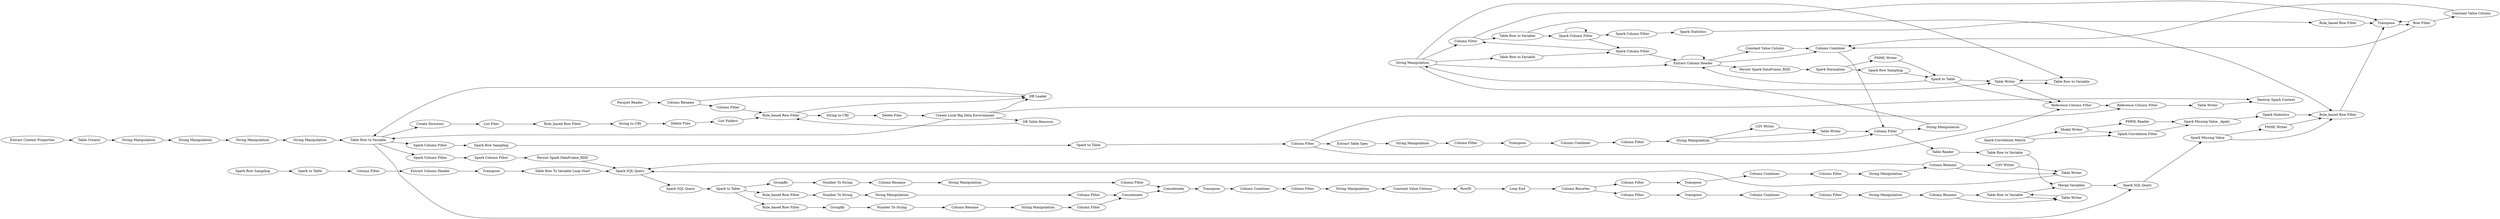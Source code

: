 digraph {
	1702 -> 1705
	1596 -> 1598
	35 -> 43
	1835 -> 1836
	1704 -> 1704
	1774 -> 1671
	71 -> 72
	57 -> 58
	1777 -> 1610
	59 -> 60
	54 -> 92
	1698 -> 1620
	1855 -> 1849
	40 -> 41
	1853 -> 1854
	1735 -> 1690
	28 -> 1862
	1700 -> 1699
	1700 -> 1692
	1782 -> 77
	1612 -> 1523
	51 -> 53
	1616 -> 1619
	69 -> 80
	1614 -> 1615
	1726 -> 1727
	1872 -> 1789
	1699 -> 1671
	33 -> 34
	1616 -> 1785
	1856 -> 1850
	1611 -> 1612
	72 -> 73
	1836 -> 1866
	82 -> 83
	1704 -> 1706
	34 -> 68
	1841 -> 1844
	1693 -> 1620
	90 -> 88
	75 -> 78
	1702 -> 1834
	44 -> 52
	1613 -> 1614
	80 -> 81
	1873 -> 1790
	85 -> 90
	1790 -> 1834
	65 -> 66
	42 -> 46
	47 -> 91
	1727 -> 1734
	77 -> 1774
	1706 -> 1620
	1705 -> 1702
	1856 -> 77
	1605 -> 1606
	73 -> 79
	1785 -> 1876
	1727 -> 1725
	58 -> 59
	426 -> 430
	1854 -> 1855
	1872 -> 1873
	63 -> 65
	430 -> 1613
	1606 -> 1777
	1692 -> 1693
	1774 -> 1775
	36 -> 37
	62 -> 64
	60 -> 61
	1876 -> 1782
	1704 -> 1832
	84 -> 85
	38 -> 39
	1844 -> 1842
	1849 -> 1866
	1620 -> 1616
	1875 -> 1853
	1610 -> 1611
	1832 -> 1872
	1849 -> 1856
	1693 -> 1698
	1694 -> 1704
	1775 -> 1671
	1862 -> 1871
	1856 -> 33
	39 -> 40
	1839 -> 1840
	83 -> 84
	93 -> 57
	1833 -> 1605
	79 -> 35
	1733 -> 1704
	1613 -> 1615
	42 -> 55
	1777 -> 1835
	37 -> 38
	42 -> 54
	1691 -> 1733
	1871 -> 1853
	1619 -> 1694
	1731 -> 1692
	66 -> 67
	1790 -> 1704
	1694 -> 1702
	67 -> 69
	70 -> 71
	88 -> 90
	1695 -> 1733
	1523 -> 426
	1597 -> 1852
	43 -> 42
	1837 -> 1839
	79 -> 75
	41 -> 35
	1598 -> 1597
	1862 -> 1861
	1849 -> 1861
	1725 -> 1735
	68 -> 35
	1691 -> 1691
	1694 -> 1700
	1613 -> 1616
	91 -> 49
	79 -> 78
	1726 -> 1725
	78 -> 35
	55 -> 93
	92 -> 44
	1699 -> 1691
	50 -> 51
	1790 -> 1702
	85 -> 88
	1789 -> 1790
	1690 -> 1671
	64 -> 63
	1733 -> 1700
	1694 -> 1705
	1850 -> 1851
	46 -> 47
	1671 -> 1692
	1732 -> 1731
	1693 -> 1692
	81 -> 82
	74 -> 70
	69 -> 74
	1734 -> 1735
	1615 -> 1616
	1849 -> 1875
	1842 -> 1856
	49 -> 50
	1729 -> 1732
	1840 -> 1841
	1691 -> 1729
	61 -> 62
	1694 -> 1695
	1834 -> 1835
	1861 -> 1856
	1777 -> 1834
	1852 -> 1853
	52 -> 53
	1856 -> 1833
	1851 -> 1596
	53 -> 60
	90 -> 1782
	1853 -> 1861
	1704 -> 1620
	1841 [label="String Manipulation"]
	1866 [label="Destroy Spark Context"]
	1613 [label="String Manipulation"]
	1834 [label="Reference Column Filter"]
	1840 [label="String Manipulation"]
	1839 [label="Table Creator"]
	1698 [label="Constant Value Column"]
	1523 [label=Transpose]
	1691 [label="Spark Column Filter"]
	1725 [label="Spark Correlation Filter"]
	1729 [label="Spark Column Filter"]
	75 [label="CSV Writer"]
	1597 [label="Delete Files"]
	68 [label="Persist Spark DataFrame_RDD"]
	28 [label="Parquet Reader"]
	1612 [label="Column Filter"]
	47 [label=GroupBy]
	1873 [label="PMML Writer"]
	93 [label="Number To String"]
	1702 [label="Table Writer"]
	81 [label=Transpose]
	1727 [label="Model Writer"]
	1733 [label="Spark Column Filter"]
	1850 [label="Create Directory"]
	1871 [label="Column Filter"]
	1851 [label="List Files"]
	1853 [label="Rule_based Row Filter"]
	1734 [label="PMML Reader"]
	1875 [label="DB Table Remover"]
	79 [label="Column Rename"]
	58 [label="String Manipulation"]
	426 [label="Column Combiner"]
	92 [label="Number To String"]
	41 [label="Table Row To Variable Loop Start"]
	1876 [label="Table Row to Variable"]
	54 [label="Rule_based Row Filter"]
	1836 [label="Table Writer"]
	1690 [label="Spark Statistics"]
	1862 [label="Column Rename"]
	1872 [label="Spark Normalizer"]
	1700 [label="Column Filter"]
	53 [label=Concatenate]
	1856 [label="Table Row to Variable"]
	1726 [label="Spark Correlation Matrix"]
	1852 [label="List Folders"]
	1671 [label="Rule_based Row Filter"]
	1777 [label="Column Filter"]
	1605 [label="Spark Row Sampling"]
	60 [label=Concatenate]
	1614 [label="CSV Writer"]
	1832 [label="Persist Spark DataFrame_RDD"]
	43 [label="Spark SQL Query"]
	44 [label="String Manipulation"]
	1785 [label="Table Reader"]
	71 [label="Column Combiner"]
	88 [label="Table Writer"]
	1835 [label="Reference Column Filter"]
	1706 [label="Constant Value Column"]
	39 [label="Extract Column Header"]
	80 [label="Column Filter"]
	52 [label="Column Filter"]
	1775 [label="PMML Writer"]
	91 [label="Number To String"]
	1833 [label="Spark Column Filter"]
	57 [label="Column Rename"]
	55 [label=GroupBy]
	1704 [label="Extract Column Header"]
	1774 [label="Spark Missing Value"]
	1731 [label="Rule_based Row Filter"]
	1692 [label=Transpose]
	1790 [label="Spark to Table"]
	1693 [label="Row Filter"]
	64 [label="Column Filter"]
	1705 [label="Table Row to Variable"]
	1732 [label="Spark Statistics"]
	1735 [label="Spark Missing Value _Apply_"]
	1694 [label="String Manipulation"]
	33 [label="Spark Column Filter"]
	59 [label="Column Filter"]
	90 [label="Table Row to Variable"]
	1849 [label="Create Local Big Data Environment"]
	1596 [label="Rule_based Row Filter"]
	72 [label="Column Filter"]
	61 [label=Transpose]
	430 [label="Column Filter"]
	77 [label="Spark SQL Query"]
	1789 [label="Spark Row Sampling"]
	83 [label="Column Filter"]
	38 [label="Column Filter"]
	1616 [label="Column Filter"]
	35 [label="Spark SQL Query"]
	62 [label="Column Combiner"]
	1842 [label="String Manipulation"]
	82 [label="Column Combiner"]
	65 [label="Constant Value Column"]
	69 [label="Column Resorter"]
	46 [label="Rule_based Row Filter"]
	1611 [label="String Manipulation"]
	40 [label=Transpose]
	1598 [label="String to URI"]
	74 [label="Column Filter"]
	1854 [label="String to URI"]
	1695 [label="Table Row to Variable"]
	78 [label="Table Writer"]
	1620 [label="Column Combiner"]
	49 [label="Column Rename"]
	84 [label="String Manipulation"]
	1782 [label="Merge Variables"]
	51 [label="Column Filter"]
	1861 [label="DB Loader"]
	1615 [label="Table Writer"]
	85 [label="Column Rename"]
	1837 [label="Extract Context Properties"]
	50 [label="String Manipulation"]
	42 [label="Spark to Table"]
	1606 [label="Spark to Table"]
	67 [label="Loop End"]
	63 [label="String Manipulation"]
	1699 [label="Table Row to Variable"]
	66 [label=RowID]
	1844 [label="String Manipulation"]
	70 [label=Transpose]
	34 [label="Spark Column Filter"]
	36 [label="Spark Row Sampling"]
	1855 [label="Delete Files"]
	1610 [label="Extract Table Spec"]
	73 [label="String Manipulation"]
	1619 [label="String Manipulation"]
	37 [label="Spark to Table"]
	rankdir=LR
}
